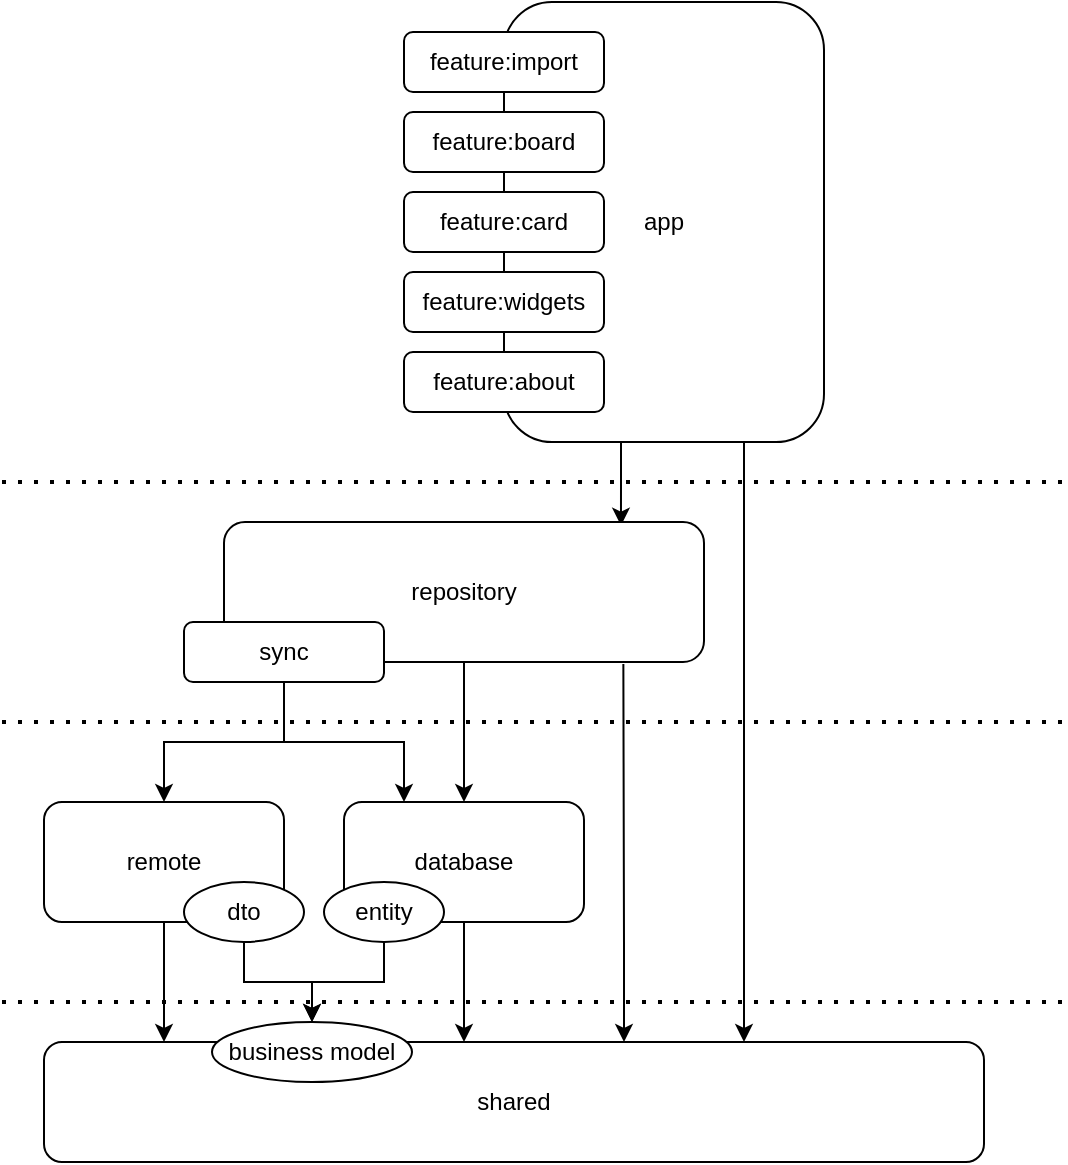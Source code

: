 <mxfile version="28.1.2">
  <diagram name="Seite-1" id="T1q-WMdjjpSWibJzd8xD">
    <mxGraphModel dx="1210" dy="1927" grid="1" gridSize="10" guides="1" tooltips="1" connect="1" arrows="1" fold="1" page="1" pageScale="1" pageWidth="827" pageHeight="1169" math="0" shadow="0">
      <root>
        <mxCell id="0" />
        <mxCell id="1" parent="0" />
        <mxCell id="E2zEyNJni2xc371JtmK6-21" style="edgeStyle=orthogonalEdgeStyle;rounded=0;orthogonalLoop=1;jettySize=auto;html=1;entryX=0.827;entryY=0.026;entryDx=0;entryDy=0;entryPerimeter=0;" edge="1" parent="1" source="wYL23PpMjLghD0bWI5in-1" target="wYL23PpMjLghD0bWI5in-4">
          <mxGeometry relative="1" as="geometry">
            <mxPoint x="420" y="210.0" as="targetPoint" />
            <Array as="points">
              <mxPoint x="458" y="200" />
            </Array>
          </mxGeometry>
        </mxCell>
        <mxCell id="wYL23PpMjLghD0bWI5in-1" value="app" style="rounded=1;whiteSpace=wrap;html=1;" parent="1" vertex="1">
          <mxGeometry x="400" y="-40" width="160" height="220" as="geometry" />
        </mxCell>
        <mxCell id="wYL23PpMjLghD0bWI5in-7" style="edgeStyle=orthogonalEdgeStyle;rounded=0;orthogonalLoop=1;jettySize=auto;html=1;entryX=0.5;entryY=0;entryDx=0;entryDy=0;startArrow=none;startFill=0;endArrow=classic;endFill=1;" parent="1" source="wYL23PpMjLghD0bWI5in-4" target="wYL23PpMjLghD0bWI5in-6" edge="1">
          <mxGeometry relative="1" as="geometry" />
        </mxCell>
        <mxCell id="wYL23PpMjLghD0bWI5in-4" value="&lt;div&gt;repository&lt;/div&gt;" style="rounded=1;whiteSpace=wrap;html=1;verticalAlign=middle;" parent="1" vertex="1">
          <mxGeometry x="260" y="220" width="240" height="70" as="geometry" />
        </mxCell>
        <mxCell id="wYL23PpMjLghD0bWI5in-6" value="database" style="rounded=1;whiteSpace=wrap;html=1;" parent="1" vertex="1">
          <mxGeometry x="320" y="360" width="120" height="60" as="geometry" />
        </mxCell>
        <mxCell id="wYL23PpMjLghD0bWI5in-11" style="edgeStyle=orthogonalEdgeStyle;rounded=0;orthogonalLoop=1;jettySize=auto;html=1;entryX=0.5;entryY=0;entryDx=0;entryDy=0;startArrow=none;startFill=0;endArrow=classic;endFill=1;" parent="1" source="wYL23PpMjLghD0bWI5in-9" target="wYL23PpMjLghD0bWI5in-10" edge="1">
          <mxGeometry relative="1" as="geometry" />
        </mxCell>
        <mxCell id="wYL23PpMjLghD0bWI5in-12" style="edgeStyle=orthogonalEdgeStyle;rounded=0;orthogonalLoop=1;jettySize=auto;html=1;entryX=0.25;entryY=0;entryDx=0;entryDy=0;startArrow=none;startFill=0;endArrow=classic;endFill=1;" parent="1" source="wYL23PpMjLghD0bWI5in-9" target="wYL23PpMjLghD0bWI5in-6" edge="1">
          <mxGeometry relative="1" as="geometry" />
        </mxCell>
        <mxCell id="wYL23PpMjLghD0bWI5in-9" value="sync" style="rounded=1;whiteSpace=wrap;html=1;" parent="1" vertex="1">
          <mxGeometry x="240" y="270" width="100" height="30" as="geometry" />
        </mxCell>
        <mxCell id="wYL23PpMjLghD0bWI5in-10" value="remote" style="rounded=1;whiteSpace=wrap;html=1;" parent="1" vertex="1">
          <mxGeometry x="170" y="360" width="120" height="60" as="geometry" />
        </mxCell>
        <mxCell id="E2zEyNJni2xc371JtmK6-2" style="edgeStyle=orthogonalEdgeStyle;rounded=0;orthogonalLoop=1;jettySize=auto;html=1;entryX=0.5;entryY=1;entryDx=0;entryDy=0;endArrow=none;endFill=0;startArrow=classic;startFill=1;" edge="1" parent="1" source="E2zEyNJni2xc371JtmK6-1" target="wYL23PpMjLghD0bWI5in-10">
          <mxGeometry relative="1" as="geometry">
            <Array as="points">
              <mxPoint x="230" y="470" />
              <mxPoint x="230" y="470" />
            </Array>
          </mxGeometry>
        </mxCell>
        <mxCell id="E2zEyNJni2xc371JtmK6-3" style="edgeStyle=orthogonalEdgeStyle;rounded=0;orthogonalLoop=1;jettySize=auto;html=1;entryX=0.5;entryY=1;entryDx=0;entryDy=0;endArrow=none;endFill=0;startArrow=classic;startFill=1;" edge="1" parent="1" source="E2zEyNJni2xc371JtmK6-1" target="wYL23PpMjLghD0bWI5in-6">
          <mxGeometry relative="1" as="geometry">
            <Array as="points">
              <mxPoint x="380" y="470" />
              <mxPoint x="380" y="470" />
            </Array>
          </mxGeometry>
        </mxCell>
        <mxCell id="E2zEyNJni2xc371JtmK6-17" style="edgeStyle=orthogonalEdgeStyle;rounded=0;orthogonalLoop=1;jettySize=auto;html=1;entryX=0.75;entryY=1;entryDx=0;entryDy=0;endArrow=none;endFill=0;startArrow=classic;startFill=1;" edge="1" parent="1" source="E2zEyNJni2xc371JtmK6-1" target="wYL23PpMjLghD0bWI5in-1">
          <mxGeometry relative="1" as="geometry">
            <Array as="points">
              <mxPoint x="520" y="410" />
              <mxPoint x="520" y="410" />
            </Array>
          </mxGeometry>
        </mxCell>
        <mxCell id="E2zEyNJni2xc371JtmK6-1" value="shared" style="rounded=1;whiteSpace=wrap;html=1;" vertex="1" parent="1">
          <mxGeometry x="170" y="480" width="470" height="60" as="geometry" />
        </mxCell>
        <mxCell id="E2zEyNJni2xc371JtmK6-6" style="edgeStyle=orthogonalEdgeStyle;rounded=0;orthogonalLoop=1;jettySize=auto;html=1;entryX=0.832;entryY=1.014;entryDx=0;entryDy=0;entryPerimeter=0;endArrow=none;endFill=0;startArrow=classic;startFill=1;" edge="1" parent="1" source="E2zEyNJni2xc371JtmK6-1" target="wYL23PpMjLghD0bWI5in-4">
          <mxGeometry relative="1" as="geometry">
            <Array as="points">
              <mxPoint x="460" y="430" />
              <mxPoint x="460" y="430" />
            </Array>
          </mxGeometry>
        </mxCell>
        <mxCell id="E2zEyNJni2xc371JtmK6-10" style="edgeStyle=orthogonalEdgeStyle;rounded=0;orthogonalLoop=1;jettySize=auto;html=1;entryX=0.5;entryY=1;entryDx=0;entryDy=0;endArrow=none;endFill=0;startArrow=classic;startFill=1;" edge="1" parent="1" source="E2zEyNJni2xc371JtmK6-7" target="E2zEyNJni2xc371JtmK6-8">
          <mxGeometry relative="1" as="geometry" />
        </mxCell>
        <mxCell id="E2zEyNJni2xc371JtmK6-11" style="edgeStyle=orthogonalEdgeStyle;rounded=0;orthogonalLoop=1;jettySize=auto;html=1;entryX=0.5;entryY=1;entryDx=0;entryDy=0;endArrow=none;endFill=0;startArrow=classic;startFill=1;" edge="1" parent="1" source="E2zEyNJni2xc371JtmK6-7" target="E2zEyNJni2xc371JtmK6-9">
          <mxGeometry relative="1" as="geometry" />
        </mxCell>
        <mxCell id="E2zEyNJni2xc371JtmK6-7" value="business model" style="ellipse;whiteSpace=wrap;html=1;" vertex="1" parent="1">
          <mxGeometry x="254" y="470" width="100" height="30" as="geometry" />
        </mxCell>
        <mxCell id="E2zEyNJni2xc371JtmK6-8" value="dto" style="ellipse;whiteSpace=wrap;html=1;" vertex="1" parent="1">
          <mxGeometry x="240" y="400" width="60" height="30" as="geometry" />
        </mxCell>
        <mxCell id="E2zEyNJni2xc371JtmK6-9" value="entity" style="ellipse;whiteSpace=wrap;html=1;" vertex="1" parent="1">
          <mxGeometry x="310" y="400" width="60" height="30" as="geometry" />
        </mxCell>
        <mxCell id="E2zEyNJni2xc371JtmK6-12" value="feature:import" style="rounded=1;whiteSpace=wrap;html=1;" vertex="1" parent="1">
          <mxGeometry x="350" y="-25" width="100" height="30" as="geometry" />
        </mxCell>
        <mxCell id="E2zEyNJni2xc371JtmK6-13" value="feature:board" style="rounded=1;whiteSpace=wrap;html=1;" vertex="1" parent="1">
          <mxGeometry x="350" y="15" width="100" height="30" as="geometry" />
        </mxCell>
        <mxCell id="E2zEyNJni2xc371JtmK6-14" value="feature:card" style="rounded=1;whiteSpace=wrap;html=1;" vertex="1" parent="1">
          <mxGeometry x="350" y="55" width="100" height="30" as="geometry" />
        </mxCell>
        <mxCell id="E2zEyNJni2xc371JtmK6-15" value="feature:widgets" style="rounded=1;whiteSpace=wrap;html=1;" vertex="1" parent="1">
          <mxGeometry x="350" y="95" width="100" height="30" as="geometry" />
        </mxCell>
        <mxCell id="E2zEyNJni2xc371JtmK6-16" value="feature:about" style="rounded=1;whiteSpace=wrap;html=1;" vertex="1" parent="1">
          <mxGeometry x="350" y="135" width="100" height="30" as="geometry" />
        </mxCell>
        <mxCell id="E2zEyNJni2xc371JtmK6-18" value="" style="endArrow=none;dashed=1;html=1;dashPattern=1 3;strokeWidth=2;rounded=0;" edge="1" parent="1">
          <mxGeometry width="50" height="50" relative="1" as="geometry">
            <mxPoint x="149" y="200" as="sourcePoint" />
            <mxPoint x="679" y="200" as="targetPoint" />
          </mxGeometry>
        </mxCell>
        <mxCell id="E2zEyNJni2xc371JtmK6-19" value="" style="endArrow=none;dashed=1;html=1;dashPattern=1 3;strokeWidth=2;rounded=0;" edge="1" parent="1">
          <mxGeometry width="50" height="50" relative="1" as="geometry">
            <mxPoint x="149" y="320" as="sourcePoint" />
            <mxPoint x="679" y="320" as="targetPoint" />
          </mxGeometry>
        </mxCell>
        <mxCell id="E2zEyNJni2xc371JtmK6-20" value="" style="endArrow=none;dashed=1;html=1;dashPattern=1 3;strokeWidth=2;rounded=0;" edge="1" parent="1">
          <mxGeometry width="50" height="50" relative="1" as="geometry">
            <mxPoint x="149" y="460" as="sourcePoint" />
            <mxPoint x="679" y="460" as="targetPoint" />
          </mxGeometry>
        </mxCell>
      </root>
    </mxGraphModel>
  </diagram>
</mxfile>
